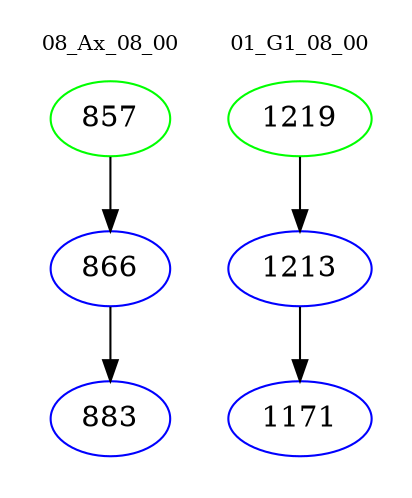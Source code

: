 digraph{
subgraph cluster_0 {
color = white
label = "08_Ax_08_00";
fontsize=10;
T0_857 [label="857", color="green"]
T0_857 -> T0_866 [color="black"]
T0_866 [label="866", color="blue"]
T0_866 -> T0_883 [color="black"]
T0_883 [label="883", color="blue"]
}
subgraph cluster_1 {
color = white
label = "01_G1_08_00";
fontsize=10;
T1_1219 [label="1219", color="green"]
T1_1219 -> T1_1213 [color="black"]
T1_1213 [label="1213", color="blue"]
T1_1213 -> T1_1171 [color="black"]
T1_1171 [label="1171", color="blue"]
}
}
